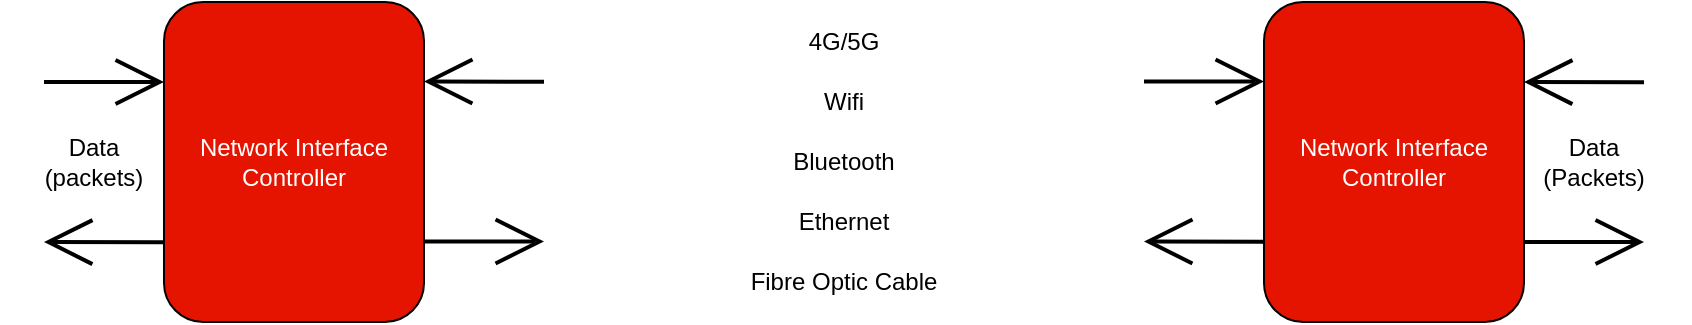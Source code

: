 <mxfile>
    <diagram id="NUAnMJXFelZifnO7NRO8" name="Page-1">
        <mxGraphModel dx="1791" dy="930" grid="1" gridSize="10" guides="1" tooltips="1" connect="1" arrows="1" fold="1" page="1" pageScale="1" pageWidth="850" pageHeight="1100" math="0" shadow="0">
            <root>
                <mxCell id="0"/>
                <mxCell id="1" parent="0"/>
                <mxCell id="3" value="Network Interface Controller" style="rounded=1;whiteSpace=wrap;html=1;fillColor=#e51400;fontColor=#ffffff;strokeColor=#000000;" vertex="1" parent="1">
                    <mxGeometry x="20" y="30" width="130" height="160" as="geometry"/>
                </mxCell>
                <mxCell id="4" value="Network Interface Controller" style="rounded=1;whiteSpace=wrap;html=1;fillColor=#e51400;fontColor=#ffffff;strokeColor=#000000;" vertex="1" parent="1">
                    <mxGeometry x="570" y="30" width="130" height="160" as="geometry"/>
                </mxCell>
                <mxCell id="11" style="edgeStyle=none;html=1;endArrow=open;endFill=0;entryX=0;entryY=0.25;entryDx=0;entryDy=0;strokeWidth=2;endSize=20;" edge="1" parent="1">
                    <mxGeometry relative="1" as="geometry">
                        <mxPoint x="20" y="70" as="targetPoint"/>
                        <mxPoint x="-40" y="70" as="sourcePoint"/>
                    </mxGeometry>
                </mxCell>
                <mxCell id="13" style="edgeStyle=none;html=1;endArrow=open;endFill=0;strokeWidth=2;endSize=20;" edge="1" parent="1">
                    <mxGeometry relative="1" as="geometry">
                        <mxPoint x="-40" y="150" as="targetPoint"/>
                        <mxPoint x="20" y="150.16" as="sourcePoint"/>
                    </mxGeometry>
                </mxCell>
                <mxCell id="14" value="Data (packets)" style="text;html=1;strokeColor=none;fillColor=none;align=center;verticalAlign=middle;whiteSpace=wrap;rounded=0;" vertex="1" parent="1">
                    <mxGeometry x="-50" y="95" width="70" height="30" as="geometry"/>
                </mxCell>
                <mxCell id="15" style="edgeStyle=none;html=1;endArrow=open;endFill=0;entryX=0;entryY=0.25;entryDx=0;entryDy=0;strokeWidth=2;endSize=20;" edge="1" parent="1">
                    <mxGeometry relative="1" as="geometry">
                        <mxPoint x="760" y="150" as="targetPoint"/>
                        <mxPoint x="700" y="150" as="sourcePoint"/>
                    </mxGeometry>
                </mxCell>
                <mxCell id="16" style="edgeStyle=none;html=1;endArrow=open;endFill=0;strokeWidth=2;endSize=20;" edge="1" parent="1">
                    <mxGeometry relative="1" as="geometry">
                        <mxPoint x="700" y="70" as="targetPoint"/>
                        <mxPoint x="760" y="70.16" as="sourcePoint"/>
                    </mxGeometry>
                </mxCell>
                <mxCell id="17" value="Data (Packets)" style="text;html=1;strokeColor=none;fillColor=none;align=center;verticalAlign=middle;whiteSpace=wrap;rounded=0;" vertex="1" parent="1">
                    <mxGeometry x="700" y="95" width="70" height="30" as="geometry"/>
                </mxCell>
                <mxCell id="37" value="Wifi" style="text;html=1;strokeColor=none;fillColor=none;align=center;verticalAlign=middle;whiteSpace=wrap;rounded=0;" vertex="1" parent="1">
                    <mxGeometry x="300" y="65" width="120" height="30" as="geometry"/>
                </mxCell>
                <mxCell id="38" value="Bluetooth" style="text;html=1;strokeColor=none;fillColor=none;align=center;verticalAlign=middle;whiteSpace=wrap;rounded=0;" vertex="1" parent="1">
                    <mxGeometry x="300" y="95" width="120" height="30" as="geometry"/>
                </mxCell>
                <mxCell id="39" value="Ethernet" style="text;html=1;strokeColor=none;fillColor=none;align=center;verticalAlign=middle;whiteSpace=wrap;rounded=0;" vertex="1" parent="1">
                    <mxGeometry x="300" y="125" width="120" height="30" as="geometry"/>
                </mxCell>
                <mxCell id="40" value="4G/5G" style="text;html=1;strokeColor=none;fillColor=none;align=center;verticalAlign=middle;whiteSpace=wrap;rounded=0;" vertex="1" parent="1">
                    <mxGeometry x="300" y="35" width="120" height="30" as="geometry"/>
                </mxCell>
                <mxCell id="41" value="Fibre Optic Cable" style="text;html=1;strokeColor=none;fillColor=none;align=center;verticalAlign=middle;whiteSpace=wrap;rounded=0;" vertex="1" parent="1">
                    <mxGeometry x="300" y="155" width="120" height="30" as="geometry"/>
                </mxCell>
                <mxCell id="43" style="edgeStyle=none;html=1;endArrow=open;endFill=0;entryX=0;entryY=0.25;entryDx=0;entryDy=0;strokeWidth=2;endSize=20;" edge="1" parent="1">
                    <mxGeometry relative="1" as="geometry">
                        <mxPoint x="570" y="69.71" as="targetPoint"/>
                        <mxPoint x="510" y="69.71" as="sourcePoint"/>
                    </mxGeometry>
                </mxCell>
                <mxCell id="44" style="edgeStyle=none;html=1;endArrow=open;endFill=0;strokeWidth=2;endSize=20;" edge="1" parent="1">
                    <mxGeometry relative="1" as="geometry">
                        <mxPoint x="510" y="149.71" as="targetPoint"/>
                        <mxPoint x="570" y="149.87" as="sourcePoint"/>
                    </mxGeometry>
                </mxCell>
                <mxCell id="45" style="edgeStyle=none;html=1;endArrow=open;endFill=0;entryX=0;entryY=0.25;entryDx=0;entryDy=0;strokeWidth=2;endSize=20;" edge="1" parent="1">
                    <mxGeometry relative="1" as="geometry">
                        <mxPoint x="210" y="149.71" as="targetPoint"/>
                        <mxPoint x="150" y="149.71" as="sourcePoint"/>
                    </mxGeometry>
                </mxCell>
                <mxCell id="46" style="edgeStyle=none;html=1;endArrow=open;endFill=0;strokeWidth=2;endSize=20;" edge="1" parent="1">
                    <mxGeometry relative="1" as="geometry">
                        <mxPoint x="150" y="69.71" as="targetPoint"/>
                        <mxPoint x="210" y="69.87" as="sourcePoint"/>
                    </mxGeometry>
                </mxCell>
            </root>
        </mxGraphModel>
    </diagram>
</mxfile>